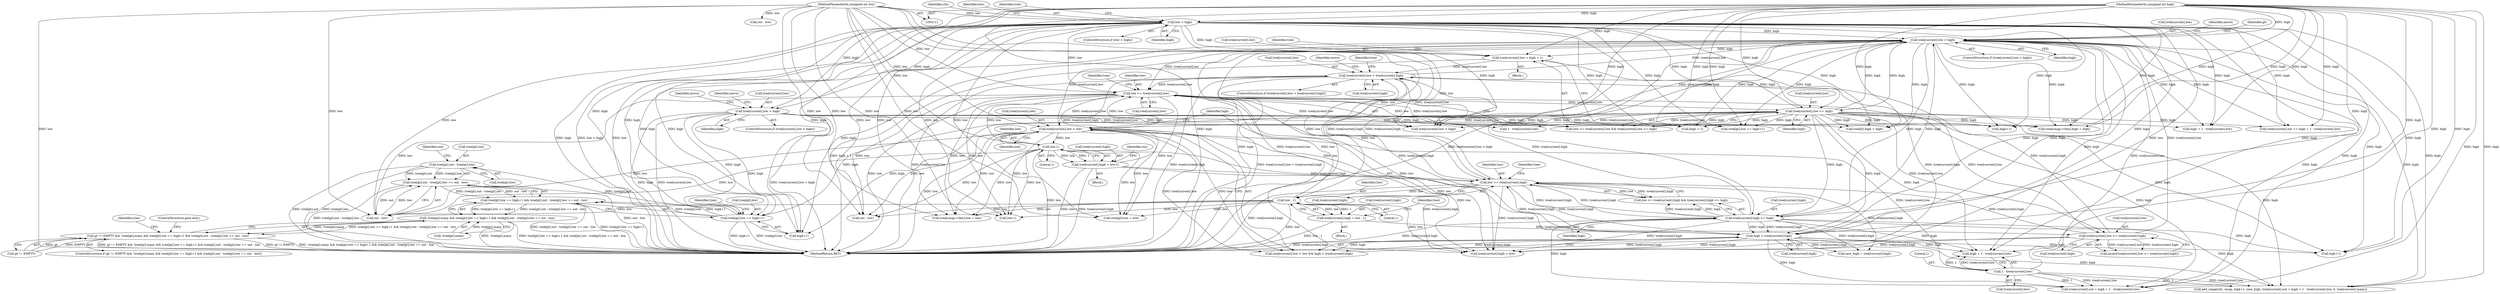 digraph "0_ghostscript_f597300439e62f5e921f0d7b1e880b5c1a1f1607@array" {
"1000476" [label="(Call,tree[gt].out - tree[gt].low)"];
"1000466" [label="(Call,tree[gt].low == high+1)"];
"1000115" [label="(MethodParameterIn,unsigned int high)"];
"1000371" [label="(Call,tree[current].low > high)"];
"1000123" [label="(Call,low > high)"];
"1000114" [label="(MethodParameterIn,unsigned int low)"];
"1000337" [label="(Call,tree[current].low > high)"];
"1000208" [label="(Call,tree[current].low > tree[current].high)"];
"1000198" [label="(Call,tree[current].low = high + 1)"];
"1000175" [label="(Call,tree[current].low <= high)"];
"1000168" [label="(Call,low <= tree[current].low)"];
"1000300" [label="(Call,low-1)"];
"1000271" [label="(Call,tree[current].low < low)"];
"1000232" [label="(Call,low <= tree[current].high)"];
"1000278" [label="(Call,high < tree[current].high)"];
"1000239" [label="(Call,tree[current].high <= high)"];
"1000257" [label="(Call,tree[current].low <= tree[current].high)"];
"1000247" [label="(Call,tree[current].high = low - 1)"];
"1000253" [label="(Call,low - 1)"];
"1000294" [label="(Call,tree[current].high = low-1)"];
"1000318" [label="(Call,1 - tree[current].low)"];
"1000475" [label="(Call,tree[gt].out - tree[gt].low == out - low)"];
"1000465" [label="(Call,tree[gt].low == high+1 && tree[gt].out - tree[gt].low == out - low)"];
"1000458" [label="(Call,!tree[gt].many && tree[gt].low == high+1 && tree[gt].out - tree[gt].low == out - low)"];
"1000454" [label="(Call,gt != EMPTY && !tree[gt].many && tree[gt].low == high+1 && tree[gt].out - tree[gt].low == out - low)"];
"1000204" [label="(Call,high + 1)"];
"1000465" [label="(Call,tree[gt].low == high+1 && tree[gt].out - tree[gt].low == out - low)"];
"1000124" [label="(Identifier,low)"];
"1000279" [label="(Identifier,high)"];
"1000277" [label="(Identifier,low)"];
"1000544" [label="(Call,tree[gt].low = low)"];
"1000706" [label="(Call,tree[current].high < low)"];
"1000685" [label="(Call,tree[current].low > high)"];
"1000458" [label="(Call,!tree[gt].many && tree[gt].low == high+1 && tree[gt].out - tree[gt].low == out - low)"];
"1000257" [label="(Call,tree[current].low <= tree[current].high)"];
"1000272" [label="(Call,tree[current].low)"];
"1000442" [label="(Call,out - low)"];
"1000183" [label="(Call,tree[current].out += high + 1 - tree[current].low)"];
"1000472" [label="(Call,high+1)"];
"1000302" [label="(Literal,1)"];
"1000233" [label="(Identifier,low)"];
"1000301" [label="(Identifier,low)"];
"1000135" [label="(Identifier,tree)"];
"1000260" [label="(Identifier,tree)"];
"1000519" [label="(Call,tree[gt].low == high+1)"];
"1000175" [label="(Call,tree[current].low <= high)"];
"1000371" [label="(Call,tree[current].low > high)"];
"1000246" [label="(Block,)"];
"1000181" [label="(Identifier,high)"];
"1000316" [label="(Call,high + 1 - tree[current].low)"];
"1000270" [label="(Call,tree[current].low < low && high < tree[current].high)"];
"1000199" [label="(Call,tree[current].low)"];
"1000209" [label="(Call,tree[current].low)"];
"1000258" [label="(Call,tree[current].low)"];
"1000336" [label="(ControlStructure,if (tree[current].low > high))"];
"1000168" [label="(Call,low <= tree[current].low)"];
"1000123" [label="(Call,low > high)"];
"1000253" [label="(Call,low - 1)"];
"1000115" [label="(MethodParameterIn,unsigned int high)"];
"1000198" [label="(Call,tree[current].low = high + 1)"];
"1000191" [label="(Call,1 - tree[current].low)"];
"1000505" [label="(ControlStructure,goto exit;)"];
"1000392" [label="(Identifier,move)"];
"1000189" [label="(Call,high + 1 - tree[current].low)"];
"1000306" [label="(Call,high+1)"];
"1000446" [label="(Call,tree[lt].high = high)"];
"1000242" [label="(Identifier,tree)"];
"1000245" [label="(Identifier,high)"];
"1000300" [label="(Call,low-1)"];
"1000303" [label="(Call,add_range(ctx, cmap, high+1, new_high, tree[current].out + high + 1 - tree[current].low, 0, tree[current].many))"];
"1000287" [label="(Call,new_high = tree[current].high)"];
"1000232" [label="(Call,low <= tree[current].high)"];
"1000427" [label="(Call,low-1)"];
"1000540" [label="(Call,out - low)"];
"1000169" [label="(Identifier,low)"];
"1000459" [label="(Call,!tree[gt].many)"];
"1000263" [label="(Call,tree[current].high)"];
"1000254" [label="(Identifier,low)"];
"1000488" [label="(Identifier,out)"];
"1000114" [label="(MethodParameterIn,unsigned int low)"];
"1000455" [label="(Call,gt != EMPTY)"];
"1000476" [label="(Call,tree[gt].out - tree[gt].low)"];
"1000285" [label="(Block,)"];
"1000525" [label="(Call,high+1)"];
"1000343" [label="(Identifier,high)"];
"1000380" [label="(Identifier,move)"];
"1000337" [label="(Call,tree[current].low > high)"];
"1000377" [label="(Identifier,high)"];
"1000211" [label="(Identifier,tree)"];
"1000240" [label="(Call,tree[current].high)"];
"1000234" [label="(Call,tree[current].high)"];
"1000475" [label="(Call,tree[gt].out - tree[gt].low == out - low)"];
"1000248" [label="(Call,tree[current].high)"];
"1000318" [label="(Call,1 - tree[current].low)"];
"1000176" [label="(Call,tree[current].low)"];
"1000170" [label="(Call,tree[current].low)"];
"1000351" [label="(Identifier,move)"];
"1000494" [label="(Identifier,tree)"];
"1000346" [label="(Identifier,gt)"];
"1000607" [label="(Call,tree[cmap->tlen].low = low)"];
"1000479" [label="(Identifier,tree)"];
"1000271" [label="(Call,tree[current].low < low)"];
"1000304" [label="(Identifier,ctx)"];
"1000122" [label="(ControlStructure,if (low > high))"];
"1000467" [label="(Call,tree[gt].low)"];
"1000207" [label="(ControlStructure,if (tree[current].low > tree[current].high))"];
"1000759" [label="(MethodReturn,RET)"];
"1000320" [label="(Call,tree[current].low)"];
"1000255" [label="(Literal,1)"];
"1000294" [label="(Call,tree[current].high = low-1)"];
"1000338" [label="(Call,tree[current].low)"];
"1000239" [label="(Call,tree[current].high <= high)"];
"1000477" [label="(Call,tree[gt].out)"];
"1000280" [label="(Call,tree[current].high)"];
"1000128" [label="(Identifier,ctx)"];
"1000372" [label="(Call,tree[current].low)"];
"1000454" [label="(Call,gt != EMPTY && !tree[gt].many && tree[gt].low == high+1 && tree[gt].out - tree[gt].low == out - low)"];
"1000295" [label="(Call,tree[current].high)"];
"1000125" [label="(Identifier,high)"];
"1000247" [label="(Call,tree[current].high = low - 1)"];
"1000182" [label="(Block,)"];
"1000256" [label="(Call,assert(tree[current].low <= tree[current].high))"];
"1000453" [label="(ControlStructure,if (gt != EMPTY && !tree[gt].many && tree[gt].low == high+1 && tree[gt].out - tree[gt].low == out - low))"];
"1000214" [label="(Call,tree[current].high)"];
"1000178" [label="(Identifier,tree)"];
"1000487" [label="(Call,out - low)"];
"1000466" [label="(Call,tree[gt].low == high+1)"];
"1000370" [label="(ControlStructure,if (tree[current].low > high))"];
"1000616" [label="(Call,tree[cmap->tlen].high = high)"];
"1000221" [label="(Identifier,move)"];
"1000231" [label="(Call,low <= tree[current].high && tree[current].high <= high)"];
"1000319" [label="(Literal,1)"];
"1000482" [label="(Call,tree[gt].low)"];
"1000340" [label="(Identifier,tree)"];
"1000208" [label="(Call,tree[current].low > tree[current].high)"];
"1000278" [label="(Call,high < tree[current].high)"];
"1000167" [label="(Call,low <= tree[current].low && tree[current].low <= high)"];
"1000310" [label="(Call,tree[current].out + high + 1 - tree[current].low)"];
"1000476" -> "1000475"  [label="AST: "];
"1000476" -> "1000482"  [label="CFG: "];
"1000477" -> "1000476"  [label="AST: "];
"1000482" -> "1000476"  [label="AST: "];
"1000488" -> "1000476"  [label="CFG: "];
"1000476" -> "1000759"  [label="DDG: tree[gt].out"];
"1000476" -> "1000759"  [label="DDG: tree[gt].low"];
"1000476" -> "1000475"  [label="DDG: tree[gt].out"];
"1000476" -> "1000475"  [label="DDG: tree[gt].low"];
"1000466" -> "1000476"  [label="DDG: tree[gt].low"];
"1000466" -> "1000465"  [label="AST: "];
"1000466" -> "1000472"  [label="CFG: "];
"1000467" -> "1000466"  [label="AST: "];
"1000472" -> "1000466"  [label="AST: "];
"1000479" -> "1000466"  [label="CFG: "];
"1000465" -> "1000466"  [label="CFG: "];
"1000466" -> "1000759"  [label="DDG: high+1"];
"1000466" -> "1000759"  [label="DDG: tree[gt].low"];
"1000466" -> "1000465"  [label="DDG: tree[gt].low"];
"1000466" -> "1000465"  [label="DDG: high+1"];
"1000115" -> "1000466"  [label="DDG: high"];
"1000371" -> "1000466"  [label="DDG: high"];
"1000337" -> "1000466"  [label="DDG: high"];
"1000123" -> "1000466"  [label="DDG: high"];
"1000175" -> "1000466"  [label="DDG: high"];
"1000115" -> "1000111"  [label="AST: "];
"1000115" -> "1000759"  [label="DDG: high"];
"1000115" -> "1000123"  [label="DDG: high"];
"1000115" -> "1000175"  [label="DDG: high"];
"1000115" -> "1000183"  [label="DDG: high"];
"1000115" -> "1000189"  [label="DDG: high"];
"1000115" -> "1000198"  [label="DDG: high"];
"1000115" -> "1000204"  [label="DDG: high"];
"1000115" -> "1000239"  [label="DDG: high"];
"1000115" -> "1000278"  [label="DDG: high"];
"1000115" -> "1000303"  [label="DDG: high"];
"1000115" -> "1000306"  [label="DDG: high"];
"1000115" -> "1000310"  [label="DDG: high"];
"1000115" -> "1000316"  [label="DDG: high"];
"1000115" -> "1000337"  [label="DDG: high"];
"1000115" -> "1000371"  [label="DDG: high"];
"1000115" -> "1000446"  [label="DDG: high"];
"1000115" -> "1000472"  [label="DDG: high"];
"1000115" -> "1000519"  [label="DDG: high"];
"1000115" -> "1000525"  [label="DDG: high"];
"1000115" -> "1000616"  [label="DDG: high"];
"1000115" -> "1000685"  [label="DDG: high"];
"1000371" -> "1000370"  [label="AST: "];
"1000371" -> "1000377"  [label="CFG: "];
"1000372" -> "1000371"  [label="AST: "];
"1000377" -> "1000371"  [label="AST: "];
"1000380" -> "1000371"  [label="CFG: "];
"1000392" -> "1000371"  [label="CFG: "];
"1000371" -> "1000759"  [label="DDG: high"];
"1000371" -> "1000759"  [label="DDG: tree[current].low"];
"1000371" -> "1000759"  [label="DDG: tree[current].low > high"];
"1000123" -> "1000371"  [label="DDG: high"];
"1000371" -> "1000446"  [label="DDG: high"];
"1000371" -> "1000472"  [label="DDG: high"];
"1000371" -> "1000519"  [label="DDG: high"];
"1000371" -> "1000525"  [label="DDG: high"];
"1000371" -> "1000616"  [label="DDG: high"];
"1000371" -> "1000685"  [label="DDG: tree[current].low"];
"1000371" -> "1000685"  [label="DDG: high"];
"1000123" -> "1000122"  [label="AST: "];
"1000123" -> "1000125"  [label="CFG: "];
"1000124" -> "1000123"  [label="AST: "];
"1000125" -> "1000123"  [label="AST: "];
"1000128" -> "1000123"  [label="CFG: "];
"1000135" -> "1000123"  [label="CFG: "];
"1000123" -> "1000759"  [label="DDG: high"];
"1000123" -> "1000759"  [label="DDG: low > high"];
"1000123" -> "1000759"  [label="DDG: low"];
"1000114" -> "1000123"  [label="DDG: low"];
"1000123" -> "1000168"  [label="DDG: low"];
"1000123" -> "1000175"  [label="DDG: high"];
"1000123" -> "1000183"  [label="DDG: high"];
"1000123" -> "1000189"  [label="DDG: high"];
"1000123" -> "1000198"  [label="DDG: high"];
"1000123" -> "1000204"  [label="DDG: high"];
"1000123" -> "1000239"  [label="DDG: high"];
"1000123" -> "1000278"  [label="DDG: high"];
"1000123" -> "1000303"  [label="DDG: high"];
"1000123" -> "1000306"  [label="DDG: high"];
"1000123" -> "1000310"  [label="DDG: high"];
"1000123" -> "1000316"  [label="DDG: high"];
"1000123" -> "1000337"  [label="DDG: high"];
"1000123" -> "1000427"  [label="DDG: low"];
"1000123" -> "1000446"  [label="DDG: high"];
"1000123" -> "1000472"  [label="DDG: high"];
"1000123" -> "1000487"  [label="DDG: low"];
"1000123" -> "1000519"  [label="DDG: high"];
"1000123" -> "1000525"  [label="DDG: high"];
"1000123" -> "1000540"  [label="DDG: low"];
"1000123" -> "1000544"  [label="DDG: low"];
"1000123" -> "1000607"  [label="DDG: low"];
"1000123" -> "1000616"  [label="DDG: high"];
"1000123" -> "1000685"  [label="DDG: high"];
"1000123" -> "1000706"  [label="DDG: low"];
"1000114" -> "1000111"  [label="AST: "];
"1000114" -> "1000759"  [label="DDG: low"];
"1000114" -> "1000168"  [label="DDG: low"];
"1000114" -> "1000232"  [label="DDG: low"];
"1000114" -> "1000253"  [label="DDG: low"];
"1000114" -> "1000271"  [label="DDG: low"];
"1000114" -> "1000300"  [label="DDG: low"];
"1000114" -> "1000427"  [label="DDG: low"];
"1000114" -> "1000442"  [label="DDG: low"];
"1000114" -> "1000487"  [label="DDG: low"];
"1000114" -> "1000540"  [label="DDG: low"];
"1000114" -> "1000544"  [label="DDG: low"];
"1000114" -> "1000607"  [label="DDG: low"];
"1000114" -> "1000706"  [label="DDG: low"];
"1000337" -> "1000336"  [label="AST: "];
"1000337" -> "1000343"  [label="CFG: "];
"1000338" -> "1000337"  [label="AST: "];
"1000343" -> "1000337"  [label="AST: "];
"1000346" -> "1000337"  [label="CFG: "];
"1000351" -> "1000337"  [label="CFG: "];
"1000337" -> "1000759"  [label="DDG: high"];
"1000337" -> "1000759"  [label="DDG: tree[current].low"];
"1000337" -> "1000759"  [label="DDG: tree[current].low > high"];
"1000337" -> "1000168"  [label="DDG: tree[current].low"];
"1000337" -> "1000175"  [label="DDG: high"];
"1000337" -> "1000183"  [label="DDG: high"];
"1000337" -> "1000189"  [label="DDG: high"];
"1000337" -> "1000198"  [label="DDG: high"];
"1000337" -> "1000204"  [label="DDG: high"];
"1000337" -> "1000239"  [label="DDG: high"];
"1000337" -> "1000278"  [label="DDG: high"];
"1000337" -> "1000303"  [label="DDG: high"];
"1000337" -> "1000306"  [label="DDG: high"];
"1000337" -> "1000310"  [label="DDG: high"];
"1000337" -> "1000316"  [label="DDG: high"];
"1000208" -> "1000337"  [label="DDG: tree[current].low"];
"1000257" -> "1000337"  [label="DDG: tree[current].low"];
"1000271" -> "1000337"  [label="DDG: tree[current].low"];
"1000318" -> "1000337"  [label="DDG: tree[current].low"];
"1000175" -> "1000337"  [label="DDG: high"];
"1000278" -> "1000337"  [label="DDG: high"];
"1000239" -> "1000337"  [label="DDG: high"];
"1000337" -> "1000446"  [label="DDG: high"];
"1000337" -> "1000472"  [label="DDG: high"];
"1000337" -> "1000519"  [label="DDG: high"];
"1000337" -> "1000525"  [label="DDG: high"];
"1000337" -> "1000616"  [label="DDG: high"];
"1000337" -> "1000685"  [label="DDG: tree[current].low"];
"1000337" -> "1000685"  [label="DDG: high"];
"1000208" -> "1000207"  [label="AST: "];
"1000208" -> "1000214"  [label="CFG: "];
"1000209" -> "1000208"  [label="AST: "];
"1000214" -> "1000208"  [label="AST: "];
"1000221" -> "1000208"  [label="CFG: "];
"1000340" -> "1000208"  [label="CFG: "];
"1000208" -> "1000759"  [label="DDG: tree[current].low"];
"1000208" -> "1000759"  [label="DDG: tree[current].high"];
"1000208" -> "1000759"  [label="DDG: tree[current].low > tree[current].high"];
"1000208" -> "1000168"  [label="DDG: tree[current].low"];
"1000198" -> "1000208"  [label="DDG: tree[current].low"];
"1000278" -> "1000208"  [label="DDG: tree[current].high"];
"1000257" -> "1000208"  [label="DDG: tree[current].high"];
"1000294" -> "1000208"  [label="DDG: tree[current].high"];
"1000232" -> "1000208"  [label="DDG: tree[current].high"];
"1000239" -> "1000208"  [label="DDG: tree[current].high"];
"1000208" -> "1000232"  [label="DDG: tree[current].high"];
"1000208" -> "1000685"  [label="DDG: tree[current].low"];
"1000208" -> "1000706"  [label="DDG: tree[current].high"];
"1000198" -> "1000182"  [label="AST: "];
"1000198" -> "1000204"  [label="CFG: "];
"1000199" -> "1000198"  [label="AST: "];
"1000204" -> "1000198"  [label="AST: "];
"1000211" -> "1000198"  [label="CFG: "];
"1000198" -> "1000759"  [label="DDG: high + 1"];
"1000175" -> "1000198"  [label="DDG: high"];
"1000175" -> "1000167"  [label="AST: "];
"1000175" -> "1000181"  [label="CFG: "];
"1000176" -> "1000175"  [label="AST: "];
"1000181" -> "1000175"  [label="AST: "];
"1000167" -> "1000175"  [label="CFG: "];
"1000175" -> "1000167"  [label="DDG: tree[current].low"];
"1000175" -> "1000167"  [label="DDG: high"];
"1000168" -> "1000175"  [label="DDG: tree[current].low"];
"1000175" -> "1000183"  [label="DDG: high"];
"1000175" -> "1000189"  [label="DDG: high"];
"1000175" -> "1000191"  [label="DDG: tree[current].low"];
"1000175" -> "1000204"  [label="DDG: high"];
"1000175" -> "1000239"  [label="DDG: high"];
"1000175" -> "1000257"  [label="DDG: tree[current].low"];
"1000175" -> "1000271"  [label="DDG: tree[current].low"];
"1000175" -> "1000278"  [label="DDG: high"];
"1000175" -> "1000303"  [label="DDG: high"];
"1000175" -> "1000306"  [label="DDG: high"];
"1000175" -> "1000310"  [label="DDG: high"];
"1000175" -> "1000316"  [label="DDG: high"];
"1000175" -> "1000446"  [label="DDG: high"];
"1000175" -> "1000472"  [label="DDG: high"];
"1000175" -> "1000519"  [label="DDG: high"];
"1000175" -> "1000525"  [label="DDG: high"];
"1000175" -> "1000616"  [label="DDG: high"];
"1000175" -> "1000685"  [label="DDG: high"];
"1000168" -> "1000167"  [label="AST: "];
"1000168" -> "1000170"  [label="CFG: "];
"1000169" -> "1000168"  [label="AST: "];
"1000170" -> "1000168"  [label="AST: "];
"1000178" -> "1000168"  [label="CFG: "];
"1000167" -> "1000168"  [label="CFG: "];
"1000168" -> "1000759"  [label="DDG: low"];
"1000168" -> "1000167"  [label="DDG: low"];
"1000168" -> "1000167"  [label="DDG: tree[current].low"];
"1000300" -> "1000168"  [label="DDG: low"];
"1000271" -> "1000168"  [label="DDG: low"];
"1000253" -> "1000168"  [label="DDG: low"];
"1000168" -> "1000191"  [label="DDG: tree[current].low"];
"1000168" -> "1000232"  [label="DDG: low"];
"1000168" -> "1000257"  [label="DDG: tree[current].low"];
"1000168" -> "1000271"  [label="DDG: tree[current].low"];
"1000168" -> "1000427"  [label="DDG: low"];
"1000168" -> "1000487"  [label="DDG: low"];
"1000168" -> "1000540"  [label="DDG: low"];
"1000168" -> "1000544"  [label="DDG: low"];
"1000168" -> "1000607"  [label="DDG: low"];
"1000168" -> "1000706"  [label="DDG: low"];
"1000300" -> "1000294"  [label="AST: "];
"1000300" -> "1000302"  [label="CFG: "];
"1000301" -> "1000300"  [label="AST: "];
"1000302" -> "1000300"  [label="AST: "];
"1000294" -> "1000300"  [label="CFG: "];
"1000300" -> "1000759"  [label="DDG: low"];
"1000300" -> "1000294"  [label="DDG: low"];
"1000300" -> "1000294"  [label="DDG: 1"];
"1000271" -> "1000300"  [label="DDG: low"];
"1000300" -> "1000427"  [label="DDG: low"];
"1000300" -> "1000487"  [label="DDG: low"];
"1000300" -> "1000540"  [label="DDG: low"];
"1000300" -> "1000544"  [label="DDG: low"];
"1000300" -> "1000607"  [label="DDG: low"];
"1000300" -> "1000706"  [label="DDG: low"];
"1000271" -> "1000270"  [label="AST: "];
"1000271" -> "1000277"  [label="CFG: "];
"1000272" -> "1000271"  [label="AST: "];
"1000277" -> "1000271"  [label="AST: "];
"1000279" -> "1000271"  [label="CFG: "];
"1000270" -> "1000271"  [label="CFG: "];
"1000271" -> "1000759"  [label="DDG: low"];
"1000271" -> "1000270"  [label="DDG: tree[current].low"];
"1000271" -> "1000270"  [label="DDG: low"];
"1000232" -> "1000271"  [label="DDG: low"];
"1000271" -> "1000318"  [label="DDG: tree[current].low"];
"1000271" -> "1000427"  [label="DDG: low"];
"1000271" -> "1000487"  [label="DDG: low"];
"1000271" -> "1000540"  [label="DDG: low"];
"1000271" -> "1000544"  [label="DDG: low"];
"1000271" -> "1000607"  [label="DDG: low"];
"1000271" -> "1000706"  [label="DDG: low"];
"1000232" -> "1000231"  [label="AST: "];
"1000232" -> "1000234"  [label="CFG: "];
"1000233" -> "1000232"  [label="AST: "];
"1000234" -> "1000232"  [label="AST: "];
"1000242" -> "1000232"  [label="CFG: "];
"1000231" -> "1000232"  [label="CFG: "];
"1000232" -> "1000759"  [label="DDG: tree[current].high"];
"1000232" -> "1000231"  [label="DDG: low"];
"1000232" -> "1000231"  [label="DDG: tree[current].high"];
"1000278" -> "1000232"  [label="DDG: tree[current].high"];
"1000257" -> "1000232"  [label="DDG: tree[current].high"];
"1000294" -> "1000232"  [label="DDG: tree[current].high"];
"1000239" -> "1000232"  [label="DDG: tree[current].high"];
"1000232" -> "1000239"  [label="DDG: tree[current].high"];
"1000232" -> "1000253"  [label="DDG: low"];
"1000232" -> "1000278"  [label="DDG: tree[current].high"];
"1000232" -> "1000287"  [label="DDG: tree[current].high"];
"1000232" -> "1000706"  [label="DDG: tree[current].high"];
"1000278" -> "1000270"  [label="AST: "];
"1000278" -> "1000280"  [label="CFG: "];
"1000279" -> "1000278"  [label="AST: "];
"1000280" -> "1000278"  [label="AST: "];
"1000270" -> "1000278"  [label="CFG: "];
"1000278" -> "1000759"  [label="DDG: tree[current].high"];
"1000278" -> "1000270"  [label="DDG: high"];
"1000278" -> "1000270"  [label="DDG: tree[current].high"];
"1000239" -> "1000278"  [label="DDG: high"];
"1000239" -> "1000278"  [label="DDG: tree[current].high"];
"1000278" -> "1000287"  [label="DDG: tree[current].high"];
"1000278" -> "1000303"  [label="DDG: high"];
"1000278" -> "1000306"  [label="DDG: high"];
"1000278" -> "1000310"  [label="DDG: high"];
"1000278" -> "1000316"  [label="DDG: high"];
"1000278" -> "1000706"  [label="DDG: tree[current].high"];
"1000239" -> "1000231"  [label="AST: "];
"1000239" -> "1000245"  [label="CFG: "];
"1000240" -> "1000239"  [label="AST: "];
"1000245" -> "1000239"  [label="AST: "];
"1000231" -> "1000239"  [label="CFG: "];
"1000239" -> "1000759"  [label="DDG: tree[current].high"];
"1000239" -> "1000231"  [label="DDG: tree[current].high"];
"1000239" -> "1000231"  [label="DDG: high"];
"1000239" -> "1000287"  [label="DDG: tree[current].high"];
"1000239" -> "1000303"  [label="DDG: high"];
"1000239" -> "1000306"  [label="DDG: high"];
"1000239" -> "1000310"  [label="DDG: high"];
"1000239" -> "1000316"  [label="DDG: high"];
"1000239" -> "1000706"  [label="DDG: tree[current].high"];
"1000257" -> "1000256"  [label="AST: "];
"1000257" -> "1000263"  [label="CFG: "];
"1000258" -> "1000257"  [label="AST: "];
"1000263" -> "1000257"  [label="AST: "];
"1000256" -> "1000257"  [label="CFG: "];
"1000257" -> "1000759"  [label="DDG: tree[current].high"];
"1000257" -> "1000256"  [label="DDG: tree[current].low"];
"1000257" -> "1000256"  [label="DDG: tree[current].high"];
"1000247" -> "1000257"  [label="DDG: tree[current].high"];
"1000257" -> "1000706"  [label="DDG: tree[current].high"];
"1000247" -> "1000246"  [label="AST: "];
"1000247" -> "1000253"  [label="CFG: "];
"1000248" -> "1000247"  [label="AST: "];
"1000253" -> "1000247"  [label="AST: "];
"1000260" -> "1000247"  [label="CFG: "];
"1000247" -> "1000759"  [label="DDG: low - 1"];
"1000253" -> "1000247"  [label="DDG: low"];
"1000253" -> "1000247"  [label="DDG: 1"];
"1000253" -> "1000255"  [label="CFG: "];
"1000254" -> "1000253"  [label="AST: "];
"1000255" -> "1000253"  [label="AST: "];
"1000253" -> "1000759"  [label="DDG: low"];
"1000253" -> "1000427"  [label="DDG: low"];
"1000253" -> "1000487"  [label="DDG: low"];
"1000253" -> "1000540"  [label="DDG: low"];
"1000253" -> "1000544"  [label="DDG: low"];
"1000253" -> "1000607"  [label="DDG: low"];
"1000253" -> "1000706"  [label="DDG: low"];
"1000294" -> "1000285"  [label="AST: "];
"1000295" -> "1000294"  [label="AST: "];
"1000304" -> "1000294"  [label="CFG: "];
"1000294" -> "1000759"  [label="DDG: low-1"];
"1000294" -> "1000759"  [label="DDG: tree[current].high"];
"1000294" -> "1000706"  [label="DDG: tree[current].high"];
"1000318" -> "1000316"  [label="AST: "];
"1000318" -> "1000320"  [label="CFG: "];
"1000319" -> "1000318"  [label="AST: "];
"1000320" -> "1000318"  [label="AST: "];
"1000316" -> "1000318"  [label="CFG: "];
"1000318" -> "1000303"  [label="DDG: 1"];
"1000318" -> "1000303"  [label="DDG: tree[current].low"];
"1000318" -> "1000310"  [label="DDG: 1"];
"1000318" -> "1000310"  [label="DDG: tree[current].low"];
"1000318" -> "1000316"  [label="DDG: 1"];
"1000318" -> "1000316"  [label="DDG: tree[current].low"];
"1000475" -> "1000465"  [label="AST: "];
"1000475" -> "1000487"  [label="CFG: "];
"1000487" -> "1000475"  [label="AST: "];
"1000465" -> "1000475"  [label="CFG: "];
"1000475" -> "1000759"  [label="DDG: tree[gt].out - tree[gt].low"];
"1000475" -> "1000759"  [label="DDG: out - low"];
"1000475" -> "1000465"  [label="DDG: tree[gt].out - tree[gt].low"];
"1000475" -> "1000465"  [label="DDG: out - low"];
"1000487" -> "1000475"  [label="DDG: out"];
"1000487" -> "1000475"  [label="DDG: low"];
"1000465" -> "1000458"  [label="AST: "];
"1000458" -> "1000465"  [label="CFG: "];
"1000465" -> "1000759"  [label="DDG: tree[gt].out - tree[gt].low == out - low"];
"1000465" -> "1000759"  [label="DDG: tree[gt].low == high+1"];
"1000465" -> "1000458"  [label="DDG: tree[gt].low == high+1"];
"1000465" -> "1000458"  [label="DDG: tree[gt].out - tree[gt].low == out - low"];
"1000458" -> "1000454"  [label="AST: "];
"1000458" -> "1000459"  [label="CFG: "];
"1000459" -> "1000458"  [label="AST: "];
"1000454" -> "1000458"  [label="CFG: "];
"1000458" -> "1000759"  [label="DDG: !tree[gt].many"];
"1000458" -> "1000759"  [label="DDG: tree[gt].low == high+1 && tree[gt].out - tree[gt].low == out - low"];
"1000458" -> "1000454"  [label="DDG: !tree[gt].many"];
"1000458" -> "1000454"  [label="DDG: tree[gt].low == high+1 && tree[gt].out - tree[gt].low == out - low"];
"1000459" -> "1000458"  [label="DDG: tree[gt].many"];
"1000454" -> "1000453"  [label="AST: "];
"1000454" -> "1000455"  [label="CFG: "];
"1000455" -> "1000454"  [label="AST: "];
"1000494" -> "1000454"  [label="CFG: "];
"1000505" -> "1000454"  [label="CFG: "];
"1000454" -> "1000759"  [label="DDG: gt != EMPTY"];
"1000454" -> "1000759"  [label="DDG: !tree[gt].many && tree[gt].low == high+1 && tree[gt].out - tree[gt].low == out - low"];
"1000454" -> "1000759"  [label="DDG: gt != EMPTY && !tree[gt].many && tree[gt].low == high+1 && tree[gt].out - tree[gt].low == out - low"];
"1000455" -> "1000454"  [label="DDG: gt"];
"1000455" -> "1000454"  [label="DDG: EMPTY"];
}
